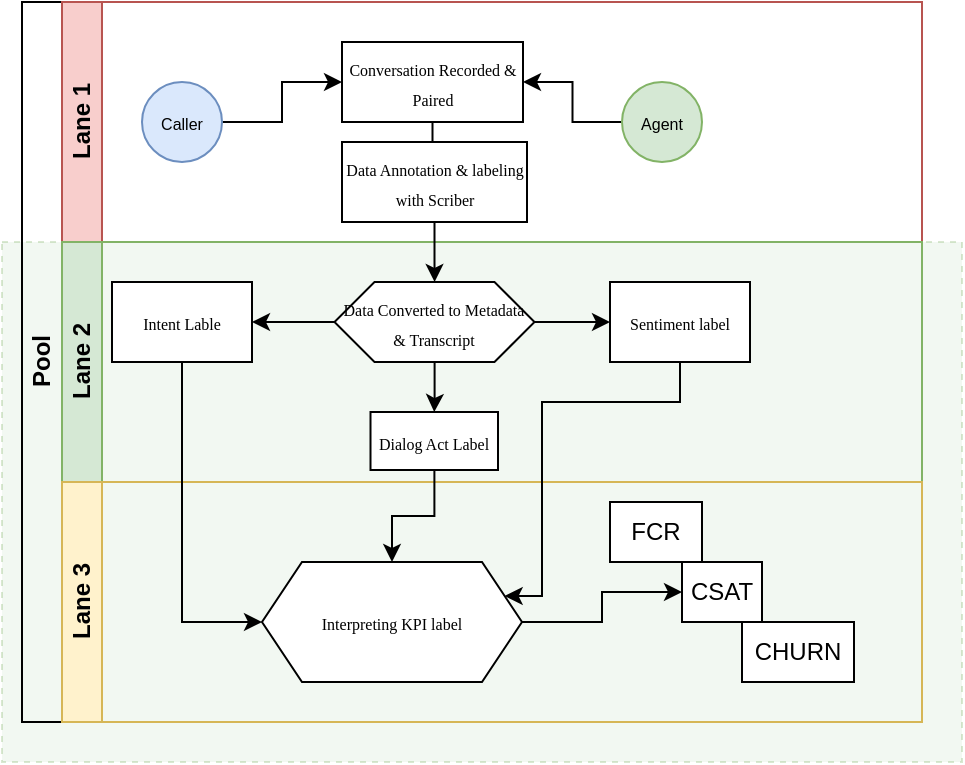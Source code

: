 <mxfile version="24.8.3">
  <diagram id="prtHgNgQTEPvFCAcTncT" name="Page-1">
    <mxGraphModel dx="662" dy="417" grid="1" gridSize="10" guides="1" tooltips="1" connect="1" arrows="1" fold="1" page="1" pageScale="1" pageWidth="827" pageHeight="1169" math="0" shadow="0">
      <root>
        <mxCell id="0" />
        <mxCell id="1" parent="0" />
        <mxCell id="awXPnkkoT9t3LToRfVZ1-72" value="" style="rounded=0;whiteSpace=wrap;html=1;fillColor=#d5e8d4;dashed=1;strokeColor=#82b366;glass=0;opacity=30;" vertex="1" parent="1">
          <mxGeometry x="110" y="240" width="480" height="260" as="geometry" />
        </mxCell>
        <mxCell id="dNxyNK7c78bLwvsdeMH5-19" value="Pool" style="swimlane;html=1;childLayout=stackLayout;resizeParent=1;resizeParentMax=0;horizontal=0;startSize=20;horizontalStack=0;fillColor=none;" parent="1" vertex="1">
          <mxGeometry x="120" y="120" width="450" height="360" as="geometry" />
        </mxCell>
        <mxCell id="dNxyNK7c78bLwvsdeMH5-20" value="Lane 1" style="swimlane;html=1;startSize=20;horizontal=0;fillColor=#f8cecc;strokeColor=#b85450;gradientColor=none;align=center;" parent="dNxyNK7c78bLwvsdeMH5-19" vertex="1">
          <mxGeometry x="20" width="430" height="120" as="geometry" />
        </mxCell>
        <mxCell id="dNxyNK7c78bLwvsdeMH5-25" value="" style="edgeStyle=orthogonalEdgeStyle;rounded=0;orthogonalLoop=1;jettySize=auto;html=1;" parent="dNxyNK7c78bLwvsdeMH5-20" source="dNxyNK7c78bLwvsdeMH5-23" target="dNxyNK7c78bLwvsdeMH5-24" edge="1">
          <mxGeometry relative="1" as="geometry" />
        </mxCell>
        <mxCell id="dNxyNK7c78bLwvsdeMH5-23" value="&lt;font style=&quot;font-size: 8px;&quot;&gt;Caller&lt;/font&gt;" style="ellipse;whiteSpace=wrap;html=1;fillColor=#dae8fc;strokeColor=#6c8ebf;" parent="dNxyNK7c78bLwvsdeMH5-20" vertex="1">
          <mxGeometry x="40" y="40" width="40" height="40" as="geometry" />
        </mxCell>
        <mxCell id="awXPnkkoT9t3LToRfVZ1-20" style="edgeStyle=orthogonalEdgeStyle;rounded=0;orthogonalLoop=1;jettySize=auto;html=1;entryX=0.5;entryY=0;entryDx=0;entryDy=0;" edge="1" parent="dNxyNK7c78bLwvsdeMH5-20" source="dNxyNK7c78bLwvsdeMH5-24" target="awXPnkkoT9t3LToRfVZ1-13">
          <mxGeometry relative="1" as="geometry" />
        </mxCell>
        <mxCell id="dNxyNK7c78bLwvsdeMH5-24" value="&lt;font style=&quot;font-size: 8px;&quot; face=&quot;Times New Roman&quot;&gt;Conversation Recorded &amp;amp; Paired&lt;/font&gt;" style="rounded=0;whiteSpace=wrap;html=1;fontFamily=Helvetica;fontSize=12;fontColor=#000000;align=center;" parent="dNxyNK7c78bLwvsdeMH5-20" vertex="1">
          <mxGeometry x="140" y="20" width="90.5" height="40" as="geometry" />
        </mxCell>
        <mxCell id="awXPnkkoT9t3LToRfVZ1-1" style="edgeStyle=orthogonalEdgeStyle;rounded=0;orthogonalLoop=1;jettySize=auto;html=1;entryX=1;entryY=0.5;entryDx=0;entryDy=0;" edge="1" parent="dNxyNK7c78bLwvsdeMH5-20" source="dNxyNK7c78bLwvsdeMH5-32" target="dNxyNK7c78bLwvsdeMH5-24">
          <mxGeometry relative="1" as="geometry" />
        </mxCell>
        <mxCell id="dNxyNK7c78bLwvsdeMH5-32" value="&lt;font style=&quot;font-size: 8px;&quot;&gt;Agent&lt;/font&gt;" style="ellipse;whiteSpace=wrap;html=1;fillColor=#d5e8d4;strokeColor=#82b366;" parent="dNxyNK7c78bLwvsdeMH5-20" vertex="1">
          <mxGeometry x="280" y="40" width="40" height="40" as="geometry" />
        </mxCell>
        <mxCell id="awXPnkkoT9t3LToRfVZ1-13" value="&lt;font face=&quot;Times New Roman&quot; style=&quot;font-size: 8px;&quot;&gt;Data Annotation &amp;amp; labeling with Scriber&lt;/font&gt;" style="rounded=0;whiteSpace=wrap;html=1;" vertex="1" parent="dNxyNK7c78bLwvsdeMH5-20">
          <mxGeometry x="140" y="70" width="92.5" height="40" as="geometry" />
        </mxCell>
        <mxCell id="dNxyNK7c78bLwvsdeMH5-21" value="Lane 2" style="swimlane;html=1;startSize=20;horizontal=0;fillColor=#d5e8d4;strokeColor=#82b366;" parent="dNxyNK7c78bLwvsdeMH5-19" vertex="1">
          <mxGeometry x="20" y="120" width="430" height="120" as="geometry" />
        </mxCell>
        <mxCell id="awXPnkkoT9t3LToRfVZ1-3" value="&lt;font style=&quot;font-size: 8px;&quot; face=&quot;Times New Roman&quot;&gt;Intent Lable&lt;/font&gt;" style="rounded=0;whiteSpace=wrap;html=1;flipH=1;flipV=1;" vertex="1" parent="dNxyNK7c78bLwvsdeMH5-21">
          <mxGeometry x="25" y="20" width="70" height="40" as="geometry" />
        </mxCell>
        <mxCell id="awXPnkkoT9t3LToRfVZ1-4" value="&lt;font style=&quot;font-size: 8px;&quot; face=&quot;Times New Roman&quot;&gt;Dialog Act Label&lt;/font&gt;" style="rounded=0;whiteSpace=wrap;html=1;" vertex="1" parent="dNxyNK7c78bLwvsdeMH5-21">
          <mxGeometry x="154.25" y="85" width="63.75" height="29" as="geometry" />
        </mxCell>
        <mxCell id="awXPnkkoT9t3LToRfVZ1-5" value="&lt;font style=&quot;font-size: 8px;&quot; face=&quot;Times New Roman&quot;&gt;Sentiment label&lt;/font&gt;" style="rounded=0;whiteSpace=wrap;html=1;flipH=1;flipV=1;" vertex="1" parent="dNxyNK7c78bLwvsdeMH5-21">
          <mxGeometry x="274" y="20" width="70" height="40" as="geometry" />
        </mxCell>
        <mxCell id="awXPnkkoT9t3LToRfVZ1-24" style="edgeStyle=orthogonalEdgeStyle;rounded=0;orthogonalLoop=1;jettySize=auto;html=1;entryX=1;entryY=0.5;entryDx=0;entryDy=0;jumpSize=4;" edge="1" parent="dNxyNK7c78bLwvsdeMH5-21" source="awXPnkkoT9t3LToRfVZ1-12" target="awXPnkkoT9t3LToRfVZ1-3">
          <mxGeometry relative="1" as="geometry" />
        </mxCell>
        <mxCell id="awXPnkkoT9t3LToRfVZ1-25" style="edgeStyle=orthogonalEdgeStyle;rounded=0;orthogonalLoop=1;jettySize=auto;html=1;entryX=0;entryY=0.5;entryDx=0;entryDy=0;" edge="1" parent="dNxyNK7c78bLwvsdeMH5-21" source="awXPnkkoT9t3LToRfVZ1-12" target="awXPnkkoT9t3LToRfVZ1-5">
          <mxGeometry relative="1" as="geometry" />
        </mxCell>
        <mxCell id="awXPnkkoT9t3LToRfVZ1-30" style="edgeStyle=orthogonalEdgeStyle;rounded=0;orthogonalLoop=1;jettySize=auto;html=1;entryX=0.5;entryY=0;entryDx=0;entryDy=0;" edge="1" parent="dNxyNK7c78bLwvsdeMH5-21" source="awXPnkkoT9t3LToRfVZ1-12" target="awXPnkkoT9t3LToRfVZ1-4">
          <mxGeometry relative="1" as="geometry" />
        </mxCell>
        <mxCell id="awXPnkkoT9t3LToRfVZ1-12" value="&lt;p style=&quot;&quot;&gt;&lt;font face=&quot;Times New Roman&quot; style=&quot;font-size: 8px;&quot;&gt;Data Converted to Metadata &amp;amp; Transcript&lt;/font&gt;&lt;/p&gt;" style="shape=hexagon;perimeter=hexagonPerimeter2;whiteSpace=wrap;html=1;fixedSize=1;align=center;size=20;" vertex="1" parent="dNxyNK7c78bLwvsdeMH5-21">
          <mxGeometry x="136.25" y="20" width="100" height="40" as="geometry" />
        </mxCell>
        <mxCell id="awXPnkkoT9t3LToRfVZ1-29" style="edgeStyle=orthogonalEdgeStyle;rounded=0;orthogonalLoop=1;jettySize=auto;html=1;" edge="1" parent="dNxyNK7c78bLwvsdeMH5-19" source="awXPnkkoT9t3LToRfVZ1-13" target="awXPnkkoT9t3LToRfVZ1-12">
          <mxGeometry relative="1" as="geometry" />
        </mxCell>
        <mxCell id="dNxyNK7c78bLwvsdeMH5-22" value="Lane 3" style="swimlane;html=1;startSize=20;horizontal=0;fillColor=#fff2cc;strokeColor=#d6b656;" parent="dNxyNK7c78bLwvsdeMH5-19" vertex="1">
          <mxGeometry x="20" y="240" width="430" height="120" as="geometry" />
        </mxCell>
        <mxCell id="awXPnkkoT9t3LToRfVZ1-31" value="FCR" style="rounded=0;whiteSpace=wrap;html=1;" vertex="1" parent="dNxyNK7c78bLwvsdeMH5-22">
          <mxGeometry x="274" y="10" width="46" height="30" as="geometry" />
        </mxCell>
        <mxCell id="awXPnkkoT9t3LToRfVZ1-54" value="CHURN" style="rounded=0;whiteSpace=wrap;html=1;" vertex="1" parent="dNxyNK7c78bLwvsdeMH5-22">
          <mxGeometry x="340" y="70" width="56" height="30" as="geometry" />
        </mxCell>
        <mxCell id="awXPnkkoT9t3LToRfVZ1-53" value="CSAT" style="rounded=0;whiteSpace=wrap;html=1;" vertex="1" parent="dNxyNK7c78bLwvsdeMH5-22">
          <mxGeometry x="310" y="40" width="40" height="30" as="geometry" />
        </mxCell>
        <mxCell id="awXPnkkoT9t3LToRfVZ1-65" style="edgeStyle=orthogonalEdgeStyle;rounded=0;orthogonalLoop=1;jettySize=auto;html=1;exitX=1;exitY=0.5;exitDx=0;exitDy=0;entryX=0;entryY=0.5;entryDx=0;entryDy=0;" edge="1" parent="dNxyNK7c78bLwvsdeMH5-22" source="awXPnkkoT9t3LToRfVZ1-60" target="awXPnkkoT9t3LToRfVZ1-53">
          <mxGeometry relative="1" as="geometry" />
        </mxCell>
        <mxCell id="awXPnkkoT9t3LToRfVZ1-60" value="&lt;p style=&quot;&quot;&gt;&lt;font face=&quot;Times New Roman&quot;&gt;&lt;span style=&quot;font-size: 8px;&quot;&gt;Interpreting KPI label&lt;/span&gt;&lt;/font&gt;&lt;/p&gt;" style="shape=hexagon;perimeter=hexagonPerimeter2;whiteSpace=wrap;html=1;fixedSize=1;align=center;size=20;" vertex="1" parent="dNxyNK7c78bLwvsdeMH5-22">
          <mxGeometry x="100" y="40" width="130" height="60" as="geometry" />
        </mxCell>
        <mxCell id="awXPnkkoT9t3LToRfVZ1-57" style="edgeStyle=orthogonalEdgeStyle;rounded=0;orthogonalLoop=1;jettySize=auto;html=1;entryX=0;entryY=0.5;entryDx=0;entryDy=0;exitX=0.5;exitY=1;exitDx=0;exitDy=0;" edge="1" parent="dNxyNK7c78bLwvsdeMH5-19" source="awXPnkkoT9t3LToRfVZ1-3" target="awXPnkkoT9t3LToRfVZ1-60">
          <mxGeometry relative="1" as="geometry">
            <mxPoint x="59.5" y="190" as="sourcePoint" />
            <mxPoint x="89.5" y="310" as="targetPoint" />
            <Array as="points">
              <mxPoint x="80" y="310" />
            </Array>
          </mxGeometry>
        </mxCell>
        <mxCell id="awXPnkkoT9t3LToRfVZ1-67" style="edgeStyle=orthogonalEdgeStyle;rounded=0;orthogonalLoop=1;jettySize=auto;html=1;entryX=0.5;entryY=0;entryDx=0;entryDy=0;" edge="1" parent="dNxyNK7c78bLwvsdeMH5-19" source="awXPnkkoT9t3LToRfVZ1-4" target="awXPnkkoT9t3LToRfVZ1-60">
          <mxGeometry relative="1" as="geometry" />
        </mxCell>
        <mxCell id="awXPnkkoT9t3LToRfVZ1-68" style="edgeStyle=orthogonalEdgeStyle;rounded=0;orthogonalLoop=1;jettySize=auto;html=1;entryX=1;entryY=0.25;entryDx=0;entryDy=0;" edge="1" parent="dNxyNK7c78bLwvsdeMH5-19" source="awXPnkkoT9t3LToRfVZ1-5" target="awXPnkkoT9t3LToRfVZ1-60">
          <mxGeometry relative="1" as="geometry">
            <Array as="points">
              <mxPoint x="329" y="200" />
              <mxPoint x="260" y="200" />
              <mxPoint x="260" y="297" />
            </Array>
          </mxGeometry>
        </mxCell>
      </root>
    </mxGraphModel>
  </diagram>
</mxfile>
